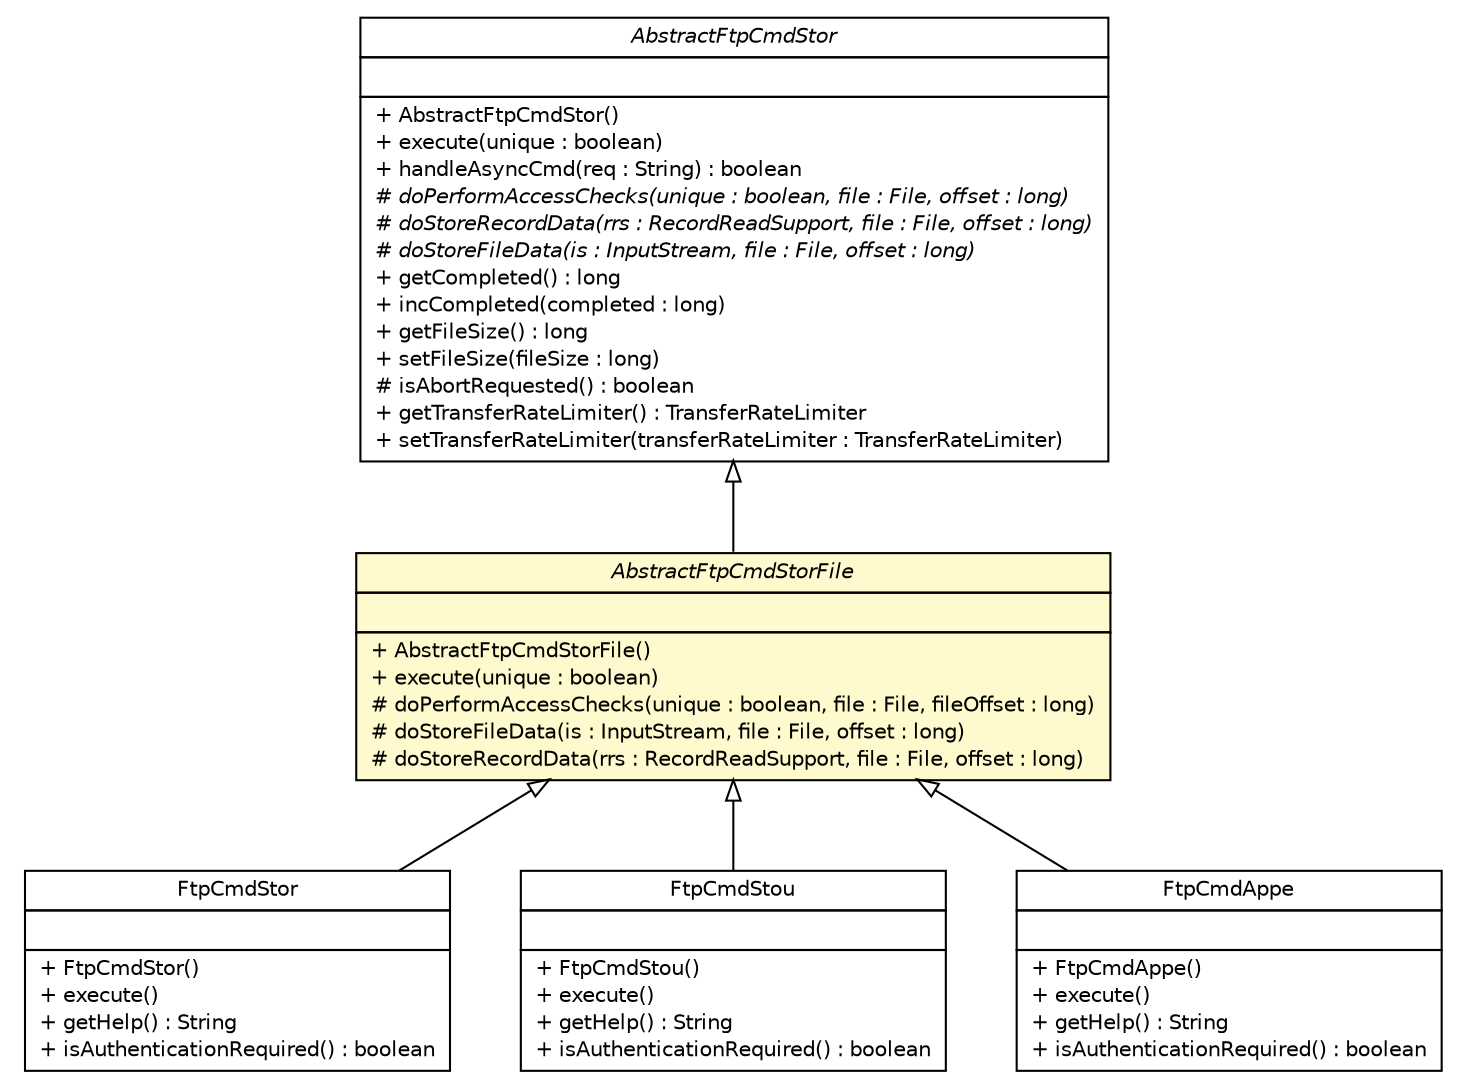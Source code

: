 #!/usr/local/bin/dot
#
# Class diagram 
# Generated by UMLGraph version 5.1 (http://www.umlgraph.org/)
#

digraph G {
	edge [fontname="Helvetica",fontsize=10,labelfontname="Helvetica",labelfontsize=10];
	node [fontname="Helvetica",fontsize=10,shape=plaintext];
	nodesep=0.25;
	ranksep=0.5;
	// com.apporiented.hermesftp.cmd.AbstractFtpCmdStorFile
	c8894 [label=<<table title="com.apporiented.hermesftp.cmd.AbstractFtpCmdStorFile" border="0" cellborder="1" cellspacing="0" cellpadding="2" port="p" bgcolor="lemonChiffon" href="./AbstractFtpCmdStorFile.html">
		<tr><td><table border="0" cellspacing="0" cellpadding="1">
<tr><td align="center" balign="center"><font face="Helvetica-Oblique"> AbstractFtpCmdStorFile </font></td></tr>
		</table></td></tr>
		<tr><td><table border="0" cellspacing="0" cellpadding="1">
<tr><td align="left" balign="left">  </td></tr>
		</table></td></tr>
		<tr><td><table border="0" cellspacing="0" cellpadding="1">
<tr><td align="left" balign="left"> + AbstractFtpCmdStorFile() </td></tr>
<tr><td align="left" balign="left"> + execute(unique : boolean) </td></tr>
<tr><td align="left" balign="left"> # doPerformAccessChecks(unique : boolean, file : File, fileOffset : long) </td></tr>
<tr><td align="left" balign="left"> # doStoreFileData(is : InputStream, file : File, offset : long) </td></tr>
<tr><td align="left" balign="left"> # doStoreRecordData(rrs : RecordReadSupport, file : File, offset : long) </td></tr>
		</table></td></tr>
		</table>>, fontname="Helvetica", fontcolor="black", fontsize=10.0];
	// com.apporiented.hermesftp.cmd.AbstractFtpCmdStor
	c8903 [label=<<table title="com.apporiented.hermesftp.cmd.AbstractFtpCmdStor" border="0" cellborder="1" cellspacing="0" cellpadding="2" port="p" href="./AbstractFtpCmdStor.html">
		<tr><td><table border="0" cellspacing="0" cellpadding="1">
<tr><td align="center" balign="center"><font face="Helvetica-Oblique"> AbstractFtpCmdStor </font></td></tr>
		</table></td></tr>
		<tr><td><table border="0" cellspacing="0" cellpadding="1">
<tr><td align="left" balign="left">  </td></tr>
		</table></td></tr>
		<tr><td><table border="0" cellspacing="0" cellpadding="1">
<tr><td align="left" balign="left"> + AbstractFtpCmdStor() </td></tr>
<tr><td align="left" balign="left"> + execute(unique : boolean) </td></tr>
<tr><td align="left" balign="left"> + handleAsyncCmd(req : String) : boolean </td></tr>
<tr><td align="left" balign="left"><font face="Helvetica-Oblique" point-size="10.0"> # doPerformAccessChecks(unique : boolean, file : File, offset : long) </font></td></tr>
<tr><td align="left" balign="left"><font face="Helvetica-Oblique" point-size="10.0"> # doStoreRecordData(rrs : RecordReadSupport, file : File, offset : long) </font></td></tr>
<tr><td align="left" balign="left"><font face="Helvetica-Oblique" point-size="10.0"> # doStoreFileData(is : InputStream, file : File, offset : long) </font></td></tr>
<tr><td align="left" balign="left"> + getCompleted() : long </td></tr>
<tr><td align="left" balign="left"> + incCompleted(completed : long) </td></tr>
<tr><td align="left" balign="left"> + getFileSize() : long </td></tr>
<tr><td align="left" balign="left"> + setFileSize(fileSize : long) </td></tr>
<tr><td align="left" balign="left"> # isAbortRequested() : boolean </td></tr>
<tr><td align="left" balign="left"> + getTransferRateLimiter() : TransferRateLimiter </td></tr>
<tr><td align="left" balign="left"> + setTransferRateLimiter(transferRateLimiter : TransferRateLimiter) </td></tr>
		</table></td></tr>
		</table>>, fontname="Helvetica", fontcolor="black", fontsize=10.0];
	// com.apporiented.hermesftp.cmd.impl.FtpCmdStor
	c8919 [label=<<table title="com.apporiented.hermesftp.cmd.impl.FtpCmdStor" border="0" cellborder="1" cellspacing="0" cellpadding="2" port="p" href="./impl/FtpCmdStor.html">
		<tr><td><table border="0" cellspacing="0" cellpadding="1">
<tr><td align="center" balign="center"> FtpCmdStor </td></tr>
		</table></td></tr>
		<tr><td><table border="0" cellspacing="0" cellpadding="1">
<tr><td align="left" balign="left">  </td></tr>
		</table></td></tr>
		<tr><td><table border="0" cellspacing="0" cellpadding="1">
<tr><td align="left" balign="left"> + FtpCmdStor() </td></tr>
<tr><td align="left" balign="left"> + execute() </td></tr>
<tr><td align="left" balign="left"> + getHelp() : String </td></tr>
<tr><td align="left" balign="left"> + isAuthenticationRequired() : boolean </td></tr>
		</table></td></tr>
		</table>>, fontname="Helvetica", fontcolor="black", fontsize=10.0];
	// com.apporiented.hermesftp.cmd.impl.FtpCmdStou
	c8920 [label=<<table title="com.apporiented.hermesftp.cmd.impl.FtpCmdStou" border="0" cellborder="1" cellspacing="0" cellpadding="2" port="p" href="./impl/FtpCmdStou.html">
		<tr><td><table border="0" cellspacing="0" cellpadding="1">
<tr><td align="center" balign="center"> FtpCmdStou </td></tr>
		</table></td></tr>
		<tr><td><table border="0" cellspacing="0" cellpadding="1">
<tr><td align="left" balign="left">  </td></tr>
		</table></td></tr>
		<tr><td><table border="0" cellspacing="0" cellpadding="1">
<tr><td align="left" balign="left"> + FtpCmdStou() </td></tr>
<tr><td align="left" balign="left"> + execute() </td></tr>
<tr><td align="left" balign="left"> + getHelp() : String </td></tr>
<tr><td align="left" balign="left"> + isAuthenticationRequired() : boolean </td></tr>
		</table></td></tr>
		</table>>, fontname="Helvetica", fontcolor="black", fontsize=10.0];
	// com.apporiented.hermesftp.cmd.impl.FtpCmdAppe
	c8931 [label=<<table title="com.apporiented.hermesftp.cmd.impl.FtpCmdAppe" border="0" cellborder="1" cellspacing="0" cellpadding="2" port="p" href="./impl/FtpCmdAppe.html">
		<tr><td><table border="0" cellspacing="0" cellpadding="1">
<tr><td align="center" balign="center"> FtpCmdAppe </td></tr>
		</table></td></tr>
		<tr><td><table border="0" cellspacing="0" cellpadding="1">
<tr><td align="left" balign="left">  </td></tr>
		</table></td></tr>
		<tr><td><table border="0" cellspacing="0" cellpadding="1">
<tr><td align="left" balign="left"> + FtpCmdAppe() </td></tr>
<tr><td align="left" balign="left"> + execute() </td></tr>
<tr><td align="left" balign="left"> + getHelp() : String </td></tr>
<tr><td align="left" balign="left"> + isAuthenticationRequired() : boolean </td></tr>
		</table></td></tr>
		</table>>, fontname="Helvetica", fontcolor="black", fontsize=10.0];
	//com.apporiented.hermesftp.cmd.AbstractFtpCmdStorFile extends com.apporiented.hermesftp.cmd.AbstractFtpCmdStor
	c8903:p -> c8894:p [dir=back,arrowtail=empty];
	//com.apporiented.hermesftp.cmd.impl.FtpCmdStor extends com.apporiented.hermesftp.cmd.AbstractFtpCmdStorFile
	c8894:p -> c8919:p [dir=back,arrowtail=empty];
	//com.apporiented.hermesftp.cmd.impl.FtpCmdStou extends com.apporiented.hermesftp.cmd.AbstractFtpCmdStorFile
	c8894:p -> c8920:p [dir=back,arrowtail=empty];
	//com.apporiented.hermesftp.cmd.impl.FtpCmdAppe extends com.apporiented.hermesftp.cmd.AbstractFtpCmdStorFile
	c8894:p -> c8931:p [dir=back,arrowtail=empty];
}

